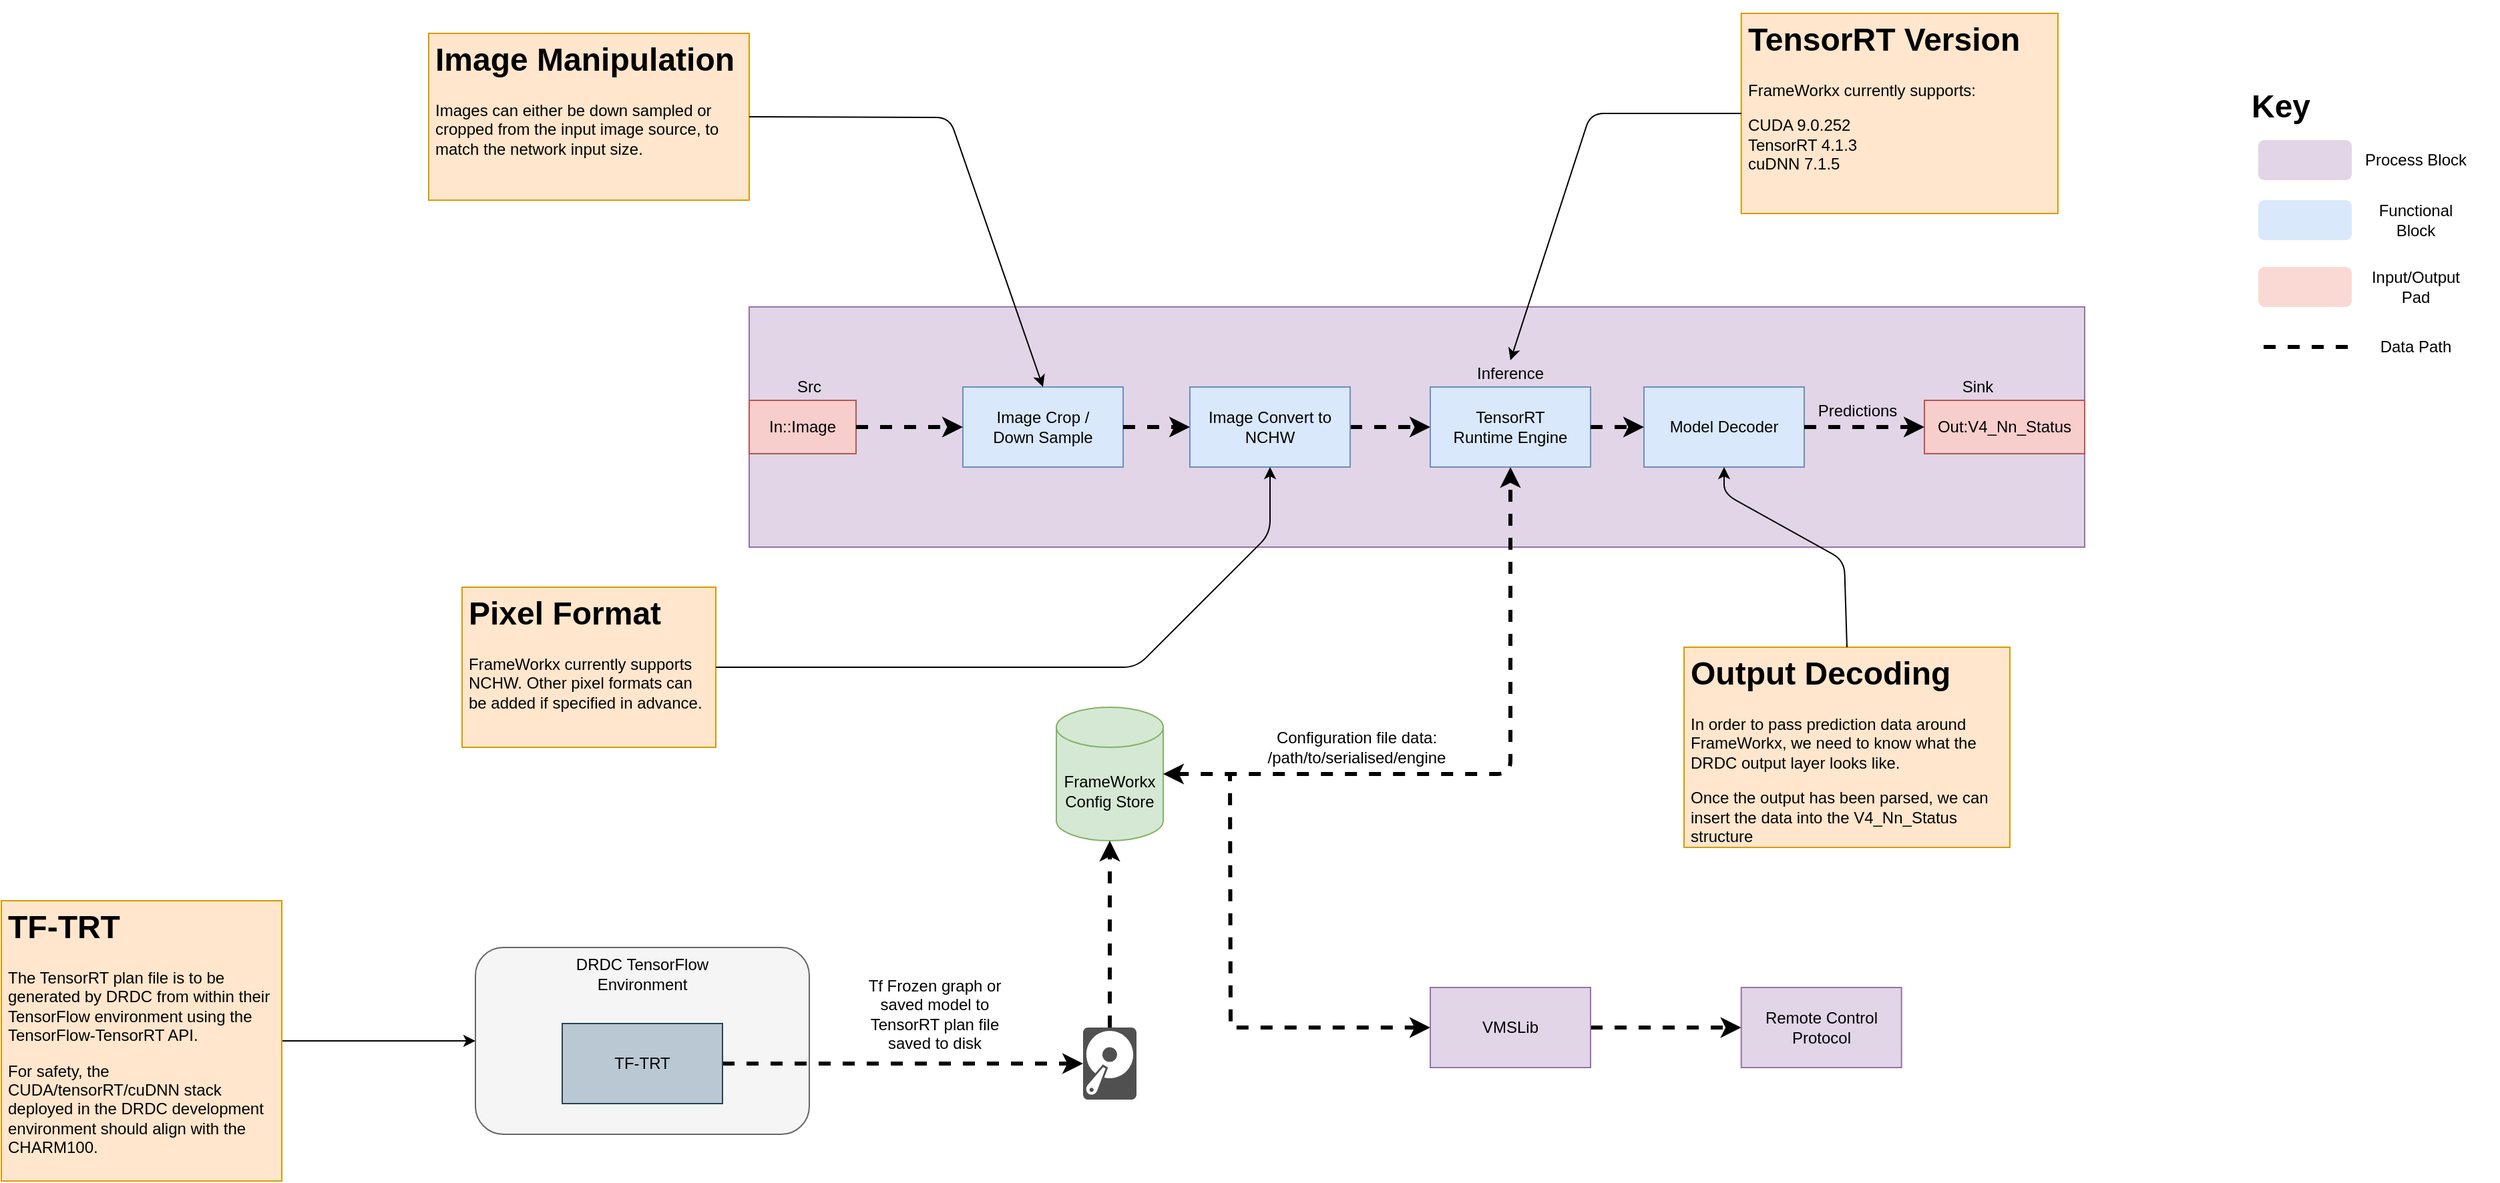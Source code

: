<mxfile version="14.3.0" type="github">
  <diagram id="KwXItZOLm563Cn7FzS6w" name="Page-1">
    <mxGraphModel dx="2500" dy="896" grid="1" gridSize="10" guides="1" tooltips="1" connect="1" arrows="1" fold="1" page="1" pageScale="1" pageWidth="827" pageHeight="1169" math="0" shadow="0">
      <root>
        <mxCell id="0" />
        <mxCell id="1" parent="0" />
        <mxCell id="UBeTGBGxpD2IlM4JwGMD-19" value="" style="rounded=1;whiteSpace=wrap;html=1;fillColor=#f5f5f5;strokeColor=#666666;fontColor=#333333;" vertex="1" parent="1">
          <mxGeometry x="-295" y="750" width="250" height="140" as="geometry" />
        </mxCell>
        <mxCell id="TfpygzVhcYEVbCiinkKd-1" value="" style="rounded=0;whiteSpace=wrap;html=1;fillColor=#e1d5e7;strokeColor=#9673a6;" parent="1" vertex="1">
          <mxGeometry x="-90" y="270" width="1000" height="180" as="geometry" />
        </mxCell>
        <mxCell id="UBeTGBGxpD2IlM4JwGMD-16" style="edgeStyle=orthogonalEdgeStyle;rounded=0;orthogonalLoop=1;jettySize=auto;html=1;dashed=1;startArrow=none;startFill=0;endArrow=classic;endFill=1;strokeWidth=3;" edge="1" parent="1" source="TfpygzVhcYEVbCiinkKd-9" target="TfpygzVhcYEVbCiinkKd-14">
          <mxGeometry relative="1" as="geometry" />
        </mxCell>
        <mxCell id="TfpygzVhcYEVbCiinkKd-9" value="TF-TRT" style="rounded=0;whiteSpace=wrap;html=1;fillColor=#bac8d3;strokeColor=#23445d;" parent="1" vertex="1">
          <mxGeometry x="-230" y="807" width="120" height="60" as="geometry" />
        </mxCell>
        <mxCell id="TfpygzVhcYEVbCiinkKd-11" value="FrameWorkx&lt;br&gt;Config Store" style="shape=cylinder3;whiteSpace=wrap;html=1;boundedLbl=1;backgroundOutline=1;size=15;fillColor=#d5e8d4;strokeColor=#82b366;" parent="1" vertex="1">
          <mxGeometry x="140" y="570" width="80" height="100" as="geometry" />
        </mxCell>
        <mxCell id="TfpygzVhcYEVbCiinkKd-13" value="" style="endArrow=classic;startArrow=classic;html=1;dashed=1;strokeWidth=3;exitX=1;exitY=0.5;exitDx=0;exitDy=0;exitPerimeter=0;entryX=0.5;entryY=1;entryDx=0;entryDy=0;" parent="1" source="TfpygzVhcYEVbCiinkKd-11" target="TfpygzVhcYEVbCiinkKd-10" edge="1">
          <mxGeometry width="50" height="50" relative="1" as="geometry">
            <mxPoint x="320" y="550" as="sourcePoint" />
            <mxPoint x="370" y="500" as="targetPoint" />
            <Array as="points">
              <mxPoint x="480" y="620" />
            </Array>
          </mxGeometry>
        </mxCell>
        <mxCell id="TfpygzVhcYEVbCiinkKd-15" style="edgeStyle=orthogonalEdgeStyle;rounded=0;orthogonalLoop=1;jettySize=auto;html=1;entryX=0.5;entryY=1;entryDx=0;entryDy=0;entryPerimeter=0;dashed=1;strokeWidth=3;" parent="1" source="TfpygzVhcYEVbCiinkKd-14" target="TfpygzVhcYEVbCiinkKd-11" edge="1">
          <mxGeometry relative="1" as="geometry" />
        </mxCell>
        <mxCell id="TfpygzVhcYEVbCiinkKd-14" value="" style="pointerEvents=1;shadow=0;dashed=0;html=1;strokeColor=none;fillColor=#505050;labelPosition=center;verticalLabelPosition=bottom;verticalAlign=top;outlineConnect=0;align=center;shape=mxgraph.office.devices.hard_disk;" parent="1" vertex="1">
          <mxGeometry x="160" y="810" width="40" height="54" as="geometry" />
        </mxCell>
        <mxCell id="TfpygzVhcYEVbCiinkKd-19" value="Inference" style="text;html=1;strokeColor=none;fillColor=none;align=center;verticalAlign=middle;whiteSpace=wrap;rounded=0;" parent="1" vertex="1">
          <mxGeometry x="460" y="310" width="40" height="20" as="geometry" />
        </mxCell>
        <mxCell id="TfpygzVhcYEVbCiinkKd-27" value="Tf Frozen graph or saved model to TensorRT plan file saved to disk" style="text;html=1;strokeColor=none;fillColor=none;align=center;verticalAlign=middle;whiteSpace=wrap;rounded=0;" parent="1" vertex="1">
          <mxGeometry x="-6" y="780" width="110" height="40" as="geometry" />
        </mxCell>
        <mxCell id="TfpygzVhcYEVbCiinkKd-28" value="Configuration file data:&lt;br&gt;/path/to/serialised/engine" style="text;html=1;strokeColor=none;fillColor=none;align=center;verticalAlign=middle;whiteSpace=wrap;rounded=0;" parent="1" vertex="1">
          <mxGeometry x="310" y="580" width="110" height="40" as="geometry" />
        </mxCell>
        <mxCell id="UBeTGBGxpD2IlM4JwGMD-3" style="edgeStyle=orthogonalEdgeStyle;rounded=0;orthogonalLoop=1;jettySize=auto;html=1;exitX=0;exitY=0.5;exitDx=0;exitDy=0;strokeWidth=3;dashed=1;endArrow=none;endFill=0;startArrow=classic;startFill=1;" edge="1" parent="1" source="UBeTGBGxpD2IlM4JwGMD-1">
          <mxGeometry relative="1" as="geometry">
            <mxPoint x="270" y="620" as="targetPoint" />
          </mxGeometry>
        </mxCell>
        <mxCell id="UBeTGBGxpD2IlM4JwGMD-4" style="edgeStyle=orthogonalEdgeStyle;rounded=0;orthogonalLoop=1;jettySize=auto;html=1;exitX=1;exitY=0.5;exitDx=0;exitDy=0;dashed=1;startArrow=none;startFill=0;endArrow=classic;endFill=1;strokeWidth=3;entryX=0;entryY=0.5;entryDx=0;entryDy=0;" edge="1" parent="1" source="UBeTGBGxpD2IlM4JwGMD-1" target="UBeTGBGxpD2IlM4JwGMD-6">
          <mxGeometry relative="1" as="geometry">
            <mxPoint x="650" y="810" as="targetPoint" />
          </mxGeometry>
        </mxCell>
        <mxCell id="UBeTGBGxpD2IlM4JwGMD-1" value="VMSLib" style="rounded=0;whiteSpace=wrap;html=1;fillColor=#e1d5e7;strokeColor=#9673a6;" vertex="1" parent="1">
          <mxGeometry x="420" y="780" width="120" height="60" as="geometry" />
        </mxCell>
        <mxCell id="UBeTGBGxpD2IlM4JwGMD-6" value="Remote Control&lt;br&gt;Protocol" style="rounded=0;whiteSpace=wrap;html=1;fillColor=#e1d5e7;strokeColor=#9673a6;" vertex="1" parent="1">
          <mxGeometry x="652.85" y="780" width="120" height="60" as="geometry" />
        </mxCell>
        <mxCell id="UBeTGBGxpD2IlM4JwGMD-8" value="&lt;h1&gt;TensorRT Version&lt;/h1&gt;&lt;p&gt;FrameWorkx currently supports:&lt;/p&gt;&lt;p&gt;CUDA 9.0.252&lt;br&gt;TensorRT 4.1.3&lt;br&gt;cuDNN 7.1.5&lt;br&gt;&lt;br&gt;&lt;br&gt;&lt;/p&gt;" style="text;html=1;fillColor=#ffe6cc;spacing=5;spacingTop=-20;whiteSpace=wrap;overflow=hidden;rounded=0;strokeColor=#d79b00;" vertex="1" parent="1">
          <mxGeometry x="652.85" y="50" width="237.15" height="150" as="geometry" />
        </mxCell>
        <mxCell id="UBeTGBGxpD2IlM4JwGMD-20" value="DRDC TensorFlow Environment" style="text;html=1;strokeColor=none;fillColor=none;align=center;verticalAlign=middle;whiteSpace=wrap;rounded=0;" vertex="1" parent="1">
          <mxGeometry x="-230" y="760" width="120" height="20" as="geometry" />
        </mxCell>
        <mxCell id="UBeTGBGxpD2IlM4JwGMD-22" value="" style="group" vertex="1" connectable="0" parent="1">
          <mxGeometry x="-80" y="320" width="990" height="70" as="geometry" />
        </mxCell>
        <mxCell id="TfpygzVhcYEVbCiinkKd-2" value="In::Image" style="rounded=0;whiteSpace=wrap;html=1;fillColor=#f8cecc;strokeColor=#b85450;" parent="UBeTGBGxpD2IlM4JwGMD-22" vertex="1">
          <mxGeometry x="-10.01" y="20" width="80.011" height="40" as="geometry" />
        </mxCell>
        <mxCell id="TfpygzVhcYEVbCiinkKd-3" value="Src" style="text;html=1;strokeColor=none;fillColor=none;align=center;verticalAlign=middle;whiteSpace=wrap;rounded=0;" parent="UBeTGBGxpD2IlM4JwGMD-22" vertex="1">
          <mxGeometry x="15.0" width="40" height="20" as="geometry" />
        </mxCell>
        <mxCell id="TfpygzVhcYEVbCiinkKd-5" value="Sink" style="text;html=1;strokeColor=none;fillColor=none;align=center;verticalAlign=middle;whiteSpace=wrap;rounded=0;" parent="UBeTGBGxpD2IlM4JwGMD-22" vertex="1">
          <mxGeometry x="890.0" width="40" height="20" as="geometry" />
        </mxCell>
        <mxCell id="TfpygzVhcYEVbCiinkKd-10" value="TensorRT&lt;br&gt;Runtime Engine" style="rounded=0;whiteSpace=wrap;html=1;fillColor=#dae8fc;strokeColor=#6c8ebf;" parent="UBeTGBGxpD2IlM4JwGMD-22" vertex="1">
          <mxGeometry x="500.0" y="10" width="120.0" height="60" as="geometry" />
        </mxCell>
        <mxCell id="TfpygzVhcYEVbCiinkKd-17" value="Image Crop / &lt;br&gt;Down Sample" style="rounded=0;whiteSpace=wrap;html=1;fillColor=#dae8fc;strokeColor=#6c8ebf;" parent="UBeTGBGxpD2IlM4JwGMD-22" vertex="1">
          <mxGeometry x="150" y="10" width="120.0" height="60" as="geometry" />
        </mxCell>
        <mxCell id="TfpygzVhcYEVbCiinkKd-34" style="edgeStyle=orthogonalEdgeStyle;rounded=0;orthogonalLoop=1;jettySize=auto;html=1;exitX=1;exitY=0.5;exitDx=0;exitDy=0;entryX=0;entryY=0.5;entryDx=0;entryDy=0;dashed=1;strokeWidth=3;" parent="UBeTGBGxpD2IlM4JwGMD-22" source="TfpygzVhcYEVbCiinkKd-2" target="TfpygzVhcYEVbCiinkKd-17" edge="1">
          <mxGeometry relative="1" as="geometry" />
        </mxCell>
        <mxCell id="TfpygzVhcYEVbCiinkKd-24" style="edgeStyle=orthogonalEdgeStyle;rounded=0;orthogonalLoop=1;jettySize=auto;html=1;exitX=1;exitY=0.5;exitDx=0;exitDy=0;entryX=0;entryY=0.5;entryDx=0;entryDy=0;dashed=1;strokeWidth=3;" parent="UBeTGBGxpD2IlM4JwGMD-22" source="TfpygzVhcYEVbCiinkKd-18" target="TfpygzVhcYEVbCiinkKd-10" edge="1">
          <mxGeometry relative="1" as="geometry" />
        </mxCell>
        <mxCell id="TfpygzVhcYEVbCiinkKd-18" value="Image Convert to NCHW" style="rounded=0;whiteSpace=wrap;html=1;fillColor=#dae8fc;strokeColor=#6c8ebf;" parent="UBeTGBGxpD2IlM4JwGMD-22" vertex="1">
          <mxGeometry x="320" y="10" width="120.0" height="60" as="geometry" />
        </mxCell>
        <mxCell id="TfpygzVhcYEVbCiinkKd-26" value="Predictions" style="text;html=1;strokeColor=none;fillColor=none;align=center;verticalAlign=middle;whiteSpace=wrap;rounded=0;" parent="UBeTGBGxpD2IlM4JwGMD-22" vertex="1">
          <mxGeometry x="800" y="18" width="40" height="20" as="geometry" />
        </mxCell>
        <mxCell id="TfpygzVhcYEVbCiinkKd-29" value="Model Decoder" style="rounded=0;whiteSpace=wrap;html=1;fillColor=#dae8fc;strokeColor=#6c8ebf;" parent="UBeTGBGxpD2IlM4JwGMD-22" vertex="1">
          <mxGeometry x="660" y="10" width="120.0" height="60" as="geometry" />
        </mxCell>
        <mxCell id="TfpygzVhcYEVbCiinkKd-30" style="edgeStyle=orthogonalEdgeStyle;rounded=0;orthogonalLoop=1;jettySize=auto;html=1;exitX=1;exitY=0.5;exitDx=0;exitDy=0;dashed=1;strokeWidth=3;" parent="UBeTGBGxpD2IlM4JwGMD-22" source="TfpygzVhcYEVbCiinkKd-10" target="TfpygzVhcYEVbCiinkKd-29" edge="1">
          <mxGeometry relative="1" as="geometry" />
        </mxCell>
        <mxCell id="UBeTGBGxpD2IlM4JwGMD-7" value="Out:V4_Nn_Status" style="rounded=0;whiteSpace=wrap;html=1;fillColor=#f8cecc;strokeColor=#b85450;" vertex="1" parent="UBeTGBGxpD2IlM4JwGMD-22">
          <mxGeometry x="870" y="20" width="120" height="40" as="geometry" />
        </mxCell>
        <mxCell id="TfpygzVhcYEVbCiinkKd-32" style="edgeStyle=orthogonalEdgeStyle;rounded=0;orthogonalLoop=1;jettySize=auto;html=1;exitX=1;exitY=0.5;exitDx=0;exitDy=0;entryX=0;entryY=0.5;entryDx=0;entryDy=0;dashed=1;strokeWidth=3;" parent="UBeTGBGxpD2IlM4JwGMD-22" source="TfpygzVhcYEVbCiinkKd-29" target="UBeTGBGxpD2IlM4JwGMD-7" edge="1">
          <mxGeometry relative="1" as="geometry">
            <mxPoint x="770.0" y="37.5" as="targetPoint" />
          </mxGeometry>
        </mxCell>
        <mxCell id="UBeTGBGxpD2IlM4JwGMD-21" style="edgeStyle=orthogonalEdgeStyle;rounded=0;orthogonalLoop=1;jettySize=auto;html=1;exitX=1;exitY=0.5;exitDx=0;exitDy=0;entryX=0;entryY=0.5;entryDx=0;entryDy=0;dashed=1;strokeWidth=3;" edge="1" parent="UBeTGBGxpD2IlM4JwGMD-22" source="TfpygzVhcYEVbCiinkKd-17" target="TfpygzVhcYEVbCiinkKd-18">
          <mxGeometry relative="1" as="geometry">
            <mxPoint x="450" y="310" as="sourcePoint" />
            <mxPoint x="510" y="310" as="targetPoint" />
          </mxGeometry>
        </mxCell>
        <mxCell id="UBeTGBGxpD2IlM4JwGMD-23" value="" style="endArrow=classic;html=1;strokeWidth=1;exitX=0;exitY=0.5;exitDx=0;exitDy=0;entryX=0.5;entryY=0;entryDx=0;entryDy=0;" edge="1" parent="1" source="UBeTGBGxpD2IlM4JwGMD-8" target="TfpygzVhcYEVbCiinkKd-19">
          <mxGeometry width="50" height="50" relative="1" as="geometry">
            <mxPoint x="530" y="160" as="sourcePoint" />
            <mxPoint x="580" y="110" as="targetPoint" />
            <Array as="points">
              <mxPoint x="540" y="125" />
            </Array>
          </mxGeometry>
        </mxCell>
        <mxCell id="UBeTGBGxpD2IlM4JwGMD-24" value="&lt;h1&gt;Image Manipulation&lt;/h1&gt;&lt;p&gt;Images can either be down sampled or cropped from the input image source, to match the network input size.&lt;/p&gt;" style="text;html=1;fillColor=#ffe6cc;spacing=5;spacingTop=-20;whiteSpace=wrap;overflow=hidden;rounded=0;strokeColor=#d79b00;" vertex="1" parent="1">
          <mxGeometry x="-330" y="65" width="240" height="125" as="geometry" />
        </mxCell>
        <mxCell id="UBeTGBGxpD2IlM4JwGMD-26" value="" style="endArrow=classic;html=1;strokeWidth=1;exitX=1;exitY=0.5;exitDx=0;exitDy=0;entryX=0.5;entryY=0;entryDx=0;entryDy=0;" edge="1" parent="1" source="UBeTGBGxpD2IlM4JwGMD-24" target="TfpygzVhcYEVbCiinkKd-17">
          <mxGeometry width="50" height="50" relative="1" as="geometry">
            <mxPoint x="80" y="140" as="sourcePoint" />
            <mxPoint x="130" y="90" as="targetPoint" />
            <Array as="points">
              <mxPoint x="60" y="128" />
            </Array>
          </mxGeometry>
        </mxCell>
        <mxCell id="UBeTGBGxpD2IlM4JwGMD-27" value="&lt;h1&gt;Pixel Format&lt;/h1&gt;&lt;p&gt;FrameWorkx currently supports NCHW. Other pixel formats can be added if specified in advance.&lt;/p&gt;" style="text;html=1;strokeColor=#d79b00;fillColor=#ffe6cc;spacing=5;spacingTop=-20;whiteSpace=wrap;overflow=hidden;rounded=0;" vertex="1" parent="1">
          <mxGeometry x="-305" y="480" width="190" height="120" as="geometry" />
        </mxCell>
        <mxCell id="UBeTGBGxpD2IlM4JwGMD-28" value="" style="endArrow=classic;html=1;strokeWidth=1;exitX=1;exitY=0.5;exitDx=0;exitDy=0;entryX=0.5;entryY=1;entryDx=0;entryDy=0;" edge="1" parent="1" source="UBeTGBGxpD2IlM4JwGMD-27" target="TfpygzVhcYEVbCiinkKd-18">
          <mxGeometry width="50" height="50" relative="1" as="geometry">
            <mxPoint x="-450" y="420" as="sourcePoint" />
            <mxPoint x="-400" y="370" as="targetPoint" />
            <Array as="points">
              <mxPoint x="200" y="540" />
              <mxPoint x="300" y="440" />
            </Array>
          </mxGeometry>
        </mxCell>
        <mxCell id="UBeTGBGxpD2IlM4JwGMD-29" value="&lt;h1&gt;Output Decoding&lt;/h1&gt;&lt;p&gt;In order to pass prediction data around FrameWorkx, we need to know what the DRDC output layer looks like.&lt;/p&gt;&lt;p&gt;Once the output has been parsed, we can insert the data into the V4_Nn_Status structure&lt;/p&gt;" style="text;html=1;strokeColor=#d79b00;fillColor=#ffe6cc;spacing=5;spacingTop=-20;whiteSpace=wrap;overflow=hidden;rounded=0;" vertex="1" parent="1">
          <mxGeometry x="610" y="525" width="244" height="150" as="geometry" />
        </mxCell>
        <mxCell id="UBeTGBGxpD2IlM4JwGMD-32" value="" style="endArrow=classic;html=1;strokeWidth=1;exitX=0.5;exitY=0;exitDx=0;exitDy=0;entryX=0.5;entryY=1;entryDx=0;entryDy=0;" edge="1" parent="1" source="UBeTGBGxpD2IlM4JwGMD-29" target="TfpygzVhcYEVbCiinkKd-29">
          <mxGeometry width="50" height="50" relative="1" as="geometry">
            <mxPoint x="710" y="480" as="sourcePoint" />
            <mxPoint x="760" y="430" as="targetPoint" />
            <Array as="points">
              <mxPoint x="730" y="460" />
              <mxPoint x="640" y="410" />
            </Array>
          </mxGeometry>
        </mxCell>
        <mxCell id="UBeTGBGxpD2IlM4JwGMD-34" style="edgeStyle=orthogonalEdgeStyle;rounded=0;orthogonalLoop=1;jettySize=auto;html=1;entryX=0;entryY=0.5;entryDx=0;entryDy=0;startArrow=none;startFill=0;endArrow=classic;endFill=1;strokeWidth=1;" edge="1" parent="1" source="UBeTGBGxpD2IlM4JwGMD-33" target="UBeTGBGxpD2IlM4JwGMD-19">
          <mxGeometry relative="1" as="geometry" />
        </mxCell>
        <mxCell id="UBeTGBGxpD2IlM4JwGMD-33" value="&lt;h1&gt;TF-TRT&lt;/h1&gt;&lt;p&gt;The TensorRT plan file is to be generated by DRDC from within their TensorFlow environment using the TensorFlow-TensorRT API.&lt;/p&gt;&lt;p&gt;For safety, the CUDA/tensorRT/cuDNN stack deployed in the DRDC development environment should align with the CHARM100.&lt;/p&gt;" style="text;html=1;strokeColor=#d79b00;fillColor=#ffe6cc;spacing=5;spacingTop=-20;whiteSpace=wrap;overflow=hidden;rounded=0;" vertex="1" parent="1">
          <mxGeometry x="-650" y="715" width="210" height="210" as="geometry" />
        </mxCell>
        <mxCell id="UBeTGBGxpD2IlM4JwGMD-35" value="&lt;h1&gt;Key&lt;/h1&gt;&lt;p&gt;&lt;br&gt;&lt;/p&gt;" style="text;html=1;strokeColor=none;fillColor=none;spacing=5;spacingTop=-20;whiteSpace=wrap;overflow=hidden;rounded=0;" vertex="1" parent="1">
          <mxGeometry x="1030" y="100" width="190" height="120" as="geometry" />
        </mxCell>
        <mxCell id="UBeTGBGxpD2IlM4JwGMD-36" value="" style="rounded=1;whiteSpace=wrap;html=1;fillColor=#e1d5e7;strokeColor=none;" vertex="1" parent="1">
          <mxGeometry x="1040" y="145" width="70" height="30" as="geometry" />
        </mxCell>
        <mxCell id="UBeTGBGxpD2IlM4JwGMD-38" value="Process Block" style="text;html=1;strokeColor=none;fillColor=none;align=center;verticalAlign=middle;whiteSpace=wrap;rounded=0;" vertex="1" parent="1">
          <mxGeometry x="1113" y="150" width="90" height="20" as="geometry" />
        </mxCell>
        <mxCell id="UBeTGBGxpD2IlM4JwGMD-39" value="" style="rounded=1;whiteSpace=wrap;html=1;fillColor=#dae8fc;strokeColor=none;" vertex="1" parent="1">
          <mxGeometry x="1040" y="190" width="70" height="30" as="geometry" />
        </mxCell>
        <mxCell id="UBeTGBGxpD2IlM4JwGMD-40" value="Functional Block" style="text;html=1;fillColor=none;align=center;verticalAlign=middle;whiteSpace=wrap;rounded=0;" vertex="1" parent="1">
          <mxGeometry x="1113" y="195" width="90" height="20" as="geometry" />
        </mxCell>
        <mxCell id="UBeTGBGxpD2IlM4JwGMD-41" value="" style="rounded=1;whiteSpace=wrap;html=1;fillColor=#fad9d5;strokeColor=none;" vertex="1" parent="1">
          <mxGeometry x="1040" y="240" width="70" height="30" as="geometry" />
        </mxCell>
        <mxCell id="UBeTGBGxpD2IlM4JwGMD-42" value="Input/Output Pad" style="text;html=1;fillColor=none;align=center;verticalAlign=middle;whiteSpace=wrap;rounded=0;" vertex="1" parent="1">
          <mxGeometry x="1113" y="245" width="90" height="20" as="geometry" />
        </mxCell>
        <mxCell id="UBeTGBGxpD2IlM4JwGMD-43" style="edgeStyle=orthogonalEdgeStyle;rounded=0;orthogonalLoop=1;jettySize=auto;html=1;exitX=1;exitY=0.5;exitDx=0;exitDy=0;dashed=1;startArrow=none;startFill=0;endArrow=none;endFill=0;strokeWidth=3;" edge="1" parent="1">
          <mxGeometry relative="1" as="geometry">
            <mxPoint x="1114" y="300" as="targetPoint" />
            <mxPoint x="1044" y="300" as="sourcePoint" />
          </mxGeometry>
        </mxCell>
        <mxCell id="UBeTGBGxpD2IlM4JwGMD-44" value="Data Path" style="text;html=1;fillColor=none;align=center;verticalAlign=middle;whiteSpace=wrap;rounded=0;" vertex="1" parent="1">
          <mxGeometry x="1113" y="290" width="90" height="20" as="geometry" />
        </mxCell>
      </root>
    </mxGraphModel>
  </diagram>
</mxfile>
